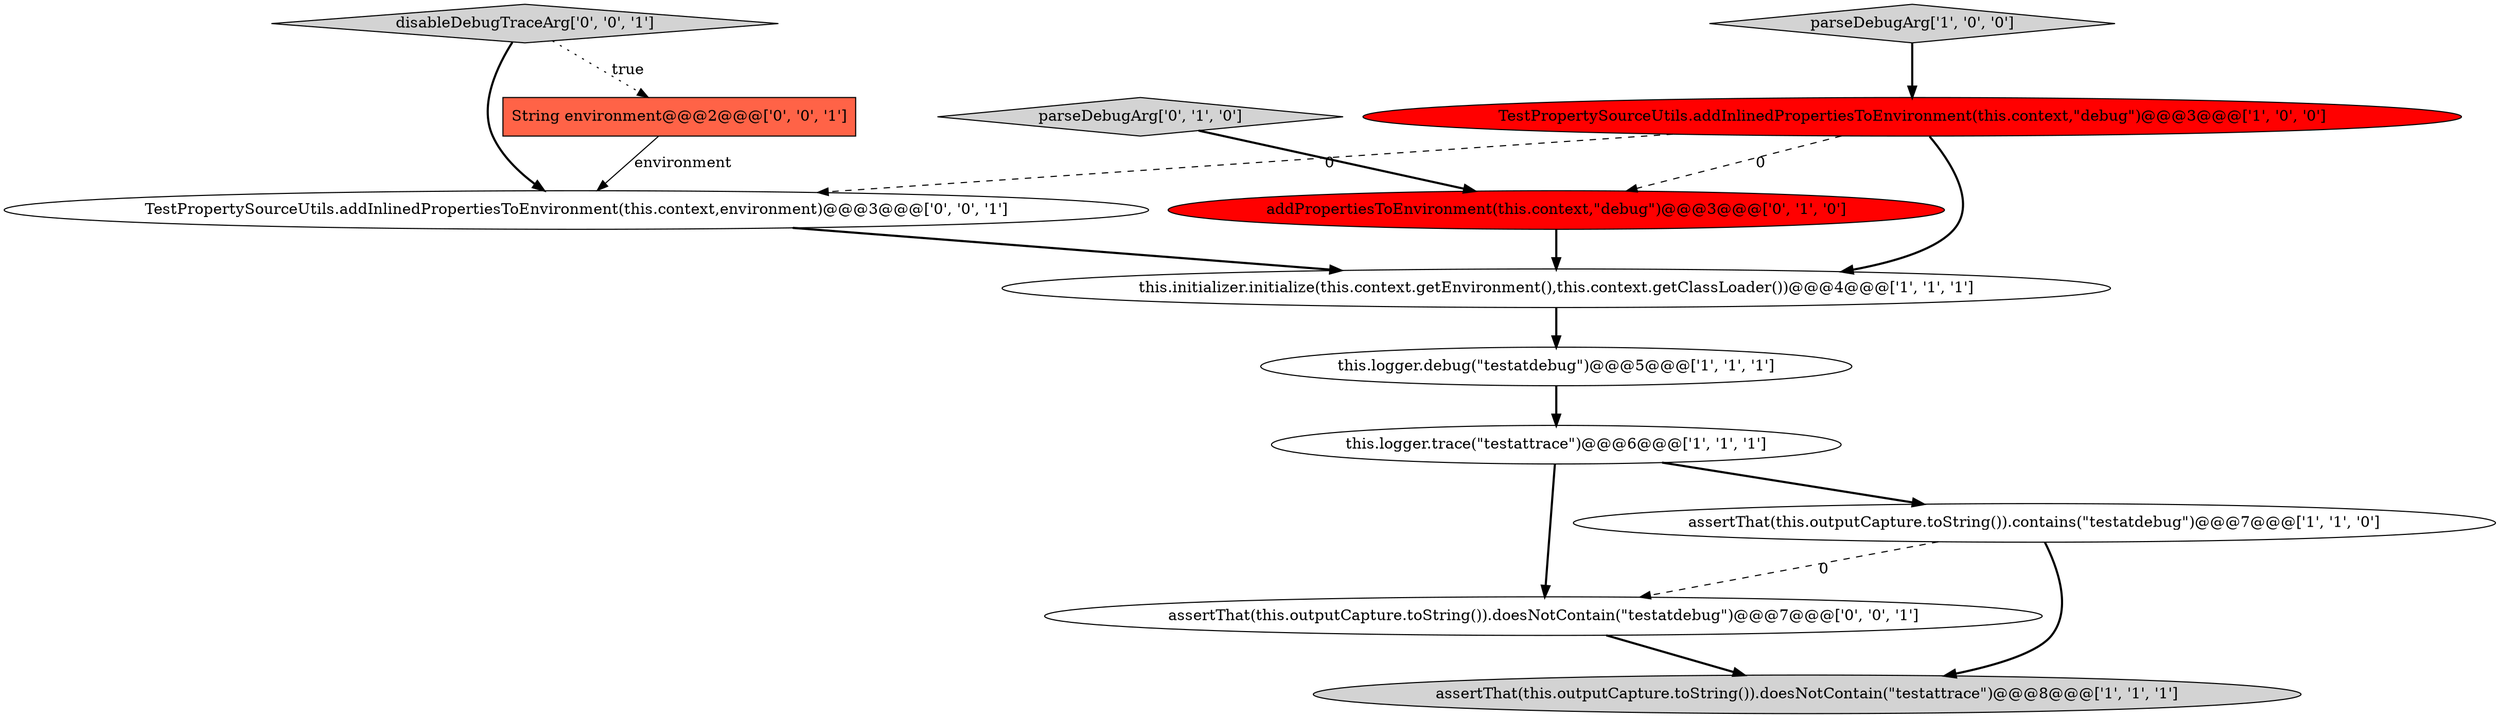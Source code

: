 digraph {
4 [style = filled, label = "this.logger.debug(\"testatdebug\")@@@5@@@['1', '1', '1']", fillcolor = white, shape = ellipse image = "AAA0AAABBB1BBB"];
6 [style = filled, label = "parseDebugArg['1', '0', '0']", fillcolor = lightgray, shape = diamond image = "AAA0AAABBB1BBB"];
12 [style = filled, label = "assertThat(this.outputCapture.toString()).doesNotContain(\"testatdebug\")@@@7@@@['0', '0', '1']", fillcolor = white, shape = ellipse image = "AAA0AAABBB3BBB"];
1 [style = filled, label = "TestPropertySourceUtils.addInlinedPropertiesToEnvironment(this.context,\"debug\")@@@3@@@['1', '0', '0']", fillcolor = red, shape = ellipse image = "AAA1AAABBB1BBB"];
9 [style = filled, label = "disableDebugTraceArg['0', '0', '1']", fillcolor = lightgray, shape = diamond image = "AAA0AAABBB3BBB"];
10 [style = filled, label = "TestPropertySourceUtils.addInlinedPropertiesToEnvironment(this.context,environment)@@@3@@@['0', '0', '1']", fillcolor = white, shape = ellipse image = "AAA0AAABBB3BBB"];
0 [style = filled, label = "assertThat(this.outputCapture.toString()).contains(\"testatdebug\")@@@7@@@['1', '1', '0']", fillcolor = white, shape = ellipse image = "AAA0AAABBB1BBB"];
7 [style = filled, label = "addPropertiesToEnvironment(this.context,\"debug\")@@@3@@@['0', '1', '0']", fillcolor = red, shape = ellipse image = "AAA1AAABBB2BBB"];
3 [style = filled, label = "assertThat(this.outputCapture.toString()).doesNotContain(\"testattrace\")@@@8@@@['1', '1', '1']", fillcolor = lightgray, shape = ellipse image = "AAA0AAABBB1BBB"];
11 [style = filled, label = "String environment@@@2@@@['0', '0', '1']", fillcolor = tomato, shape = box image = "AAA0AAABBB3BBB"];
5 [style = filled, label = "this.initializer.initialize(this.context.getEnvironment(),this.context.getClassLoader())@@@4@@@['1', '1', '1']", fillcolor = white, shape = ellipse image = "AAA0AAABBB1BBB"];
2 [style = filled, label = "this.logger.trace(\"testattrace\")@@@6@@@['1', '1', '1']", fillcolor = white, shape = ellipse image = "AAA0AAABBB1BBB"];
8 [style = filled, label = "parseDebugArg['0', '1', '0']", fillcolor = lightgray, shape = diamond image = "AAA0AAABBB2BBB"];
1->5 [style = bold, label=""];
0->3 [style = bold, label=""];
6->1 [style = bold, label=""];
7->5 [style = bold, label=""];
2->0 [style = bold, label=""];
12->3 [style = bold, label=""];
4->2 [style = bold, label=""];
10->5 [style = bold, label=""];
9->10 [style = bold, label=""];
1->7 [style = dashed, label="0"];
1->10 [style = dashed, label="0"];
0->12 [style = dashed, label="0"];
11->10 [style = solid, label="environment"];
5->4 [style = bold, label=""];
8->7 [style = bold, label=""];
2->12 [style = bold, label=""];
9->11 [style = dotted, label="true"];
}
